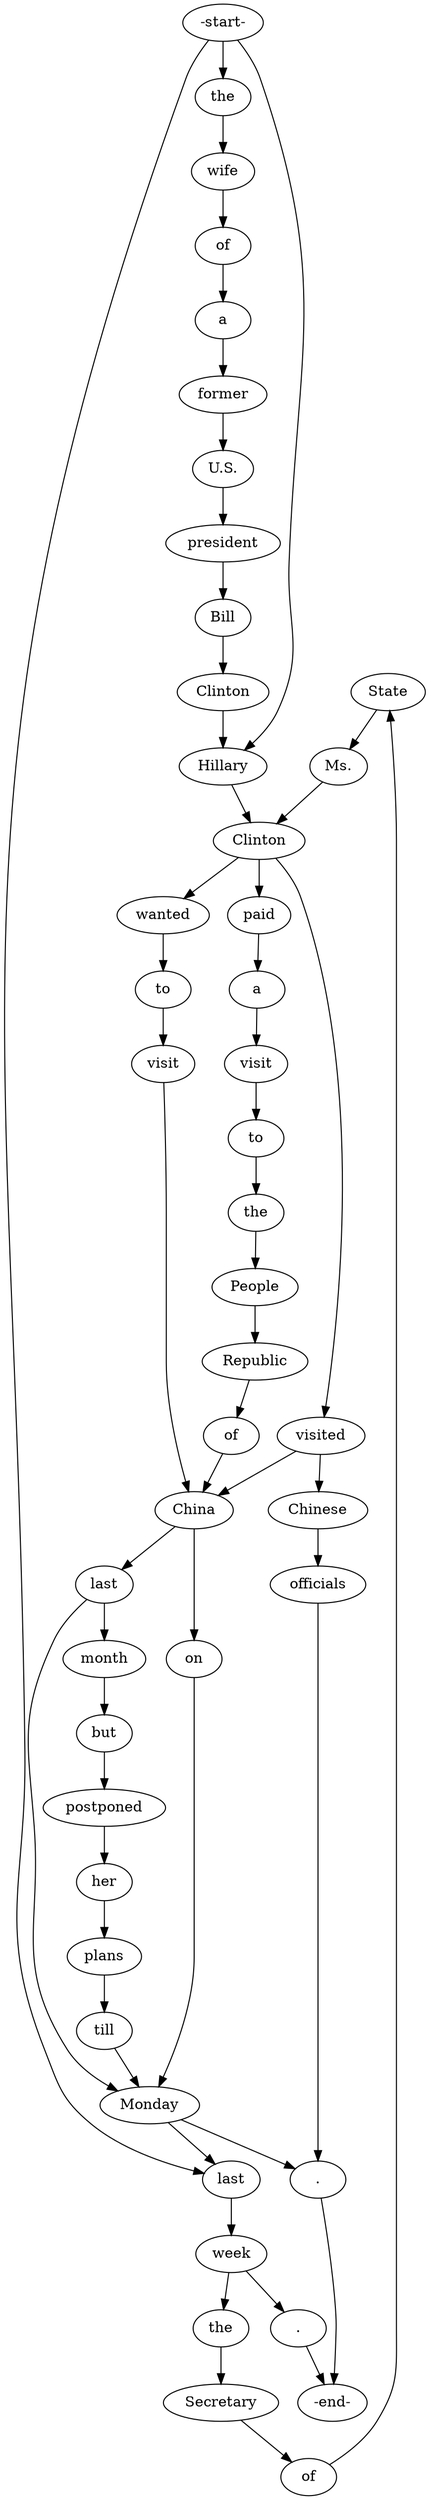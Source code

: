 strict digraph  {
	node [label="\N"];
	"('State/-/NNP', 0)"	 [info="[(3, 6)]",
		label=State];
	"('Ms./-/NNP', 0)"	 [info="[(3, 7)]",
		label="Ms."];
	"('State/-/NNP', 0)" -> "('Ms./-/NNP', 0)"	 [weight=2.0];
	"('a/-/DT', 0)"	 [info="[(0, 4)]",
		label=a];
	"('former/-/JJ', 0)"	 [info="[(0, 5)]",
		label=former];
	"('a/-/DT', 0)" -> "('former/-/JJ', 0)"	 [weight=2.0];
	"('U.S./-/NNP', 0)"	 [info="[(0, 6)]",
		label="U.S."];
	"('former/-/JJ', 0)" -> "('U.S./-/NNP', 0)"	 [weight=2.0];
	"('People/-/NNP', 0)"	 [info="[(2, 8)]",
		label=People];
	"('Republic/-/NNP', 0)"	 [info="[(2, 9)]",
		label=Republic];
	"('People/-/NNP', 0)" -> "('Republic/-/NNP', 0)"	 [weight=2.0];
	"('the/-/DT', 2)"	 [info="[(3, 3)]",
		label=the];
	"('Secretary/-/NNP', 0)"	 [info="[(3, 4)]",
		label=Secretary];
	"('the/-/DT', 2)" -> "('Secretary/-/NNP', 0)"	 [weight=2.0];
	"('of/-/IN', 1)"	 [info="[(2, 10)]",
		label=of];
	"('China/-/NNP', 0)"	 [info="[(0, 13), (1, 6), (2, 11)]",
		label=China];
	"('of/-/IN', 1)" -> "('China/-/NNP', 0)"	 [weight=1.33333333333];
	"('visit/-/VB', 0)"	 [info="[(1, 5)]",
		label=visit];
	"('visit/-/VB', 0)" -> "('China/-/NNP', 0)"	 [weight=1.33333333333];
	"('paid/-/VBD', 0)"	 [info="[(2, 3)]",
		label=paid];
	"('a/-/DT', 1)"	 [info="[(2, 4)]",
		label=a];
	"('paid/-/VBD', 0)" -> "('a/-/DT', 1)"	 [weight=2.0];
	"('last/-/JJ', 0)"	 [info="[(0, 14), (1, 7)]",
		label=last];
	"('Monday/-/NNP', 0)"	 [info="[(0, 15), (1, 14), (2, 13)]",
		label=Monday];
	"('last/-/JJ', 0)" -> "('Monday/-/NNP', 0)"	 [weight=0.729166666667];
	"('month/-/NN', 0)"	 [info="[(1, 8)]",
		label=month];
	"('last/-/JJ', 0)" -> "('month/-/NN', 0)"	 [weight=1.5];
	"('till/-/IN', 0)"	 [info="[(1, 13)]",
		label=till];
	"('till/-/IN', 0)" -> "('Monday/-/NNP', 0)"	 [weight=1.33333333333];
	"('but/-/CC', 0)"	 [info="[(1, 9)]",
		label=but];
	"('postponed/-/VBD', 0)"	 [info="[(1, 10)]",
		label=postponed];
	"('but/-/CC', 0)" -> "('postponed/-/VBD', 0)"	 [weight=2.0];
	"('last/-/JJ', 1)"	 [info="[(1, 15), (3, 1)]",
		label=last];
	"('Monday/-/NNP', 0)" -> "('last/-/JJ', 1)"	 [weight=0.833333333333];
	"('./-/PUNCT', 0)"	 [info="[(0, 16), (2, 14), (3, 12)]",
		label="."];
	"('Monday/-/NNP', 0)" -> "('./-/PUNCT', 0)"	 [weight=0.333333333333];
	"('Republic/-/NNP', 0)" -> "('of/-/IN', 1)"	 [weight=2.0];
	"('visit/-/NN', 0)"	 [info="[(2, 5)]",
		label=visit];
	"('a/-/DT', 1)" -> "('visit/-/NN', 0)"	 [weight=2.0];
	"('her/-/PRP$', 0)"	 [info="[(1, 11)]",
		label=her];
	"('postponed/-/VBD', 0)" -> "('her/-/PRP$', 0)"	 [weight=2.0];
	"('Clinton/-/NNP', 1)"	 [info="[(0, 11), (1, 2), (2, 2), (3, 8)]",
		label=Clinton];
	"('Clinton/-/NNP', 1)" -> "('paid/-/VBD', 0)"	 [weight=1.25];
	"('wanted/-/VBD', 0)"	 [info="[(1, 3)]",
		label=wanted];
	"('Clinton/-/NNP', 1)" -> "('wanted/-/VBD', 0)"	 [weight=1.25];
	"('visited/-/VBD', 0)"	 [info="[(0, 12), (3, 9)]",
		label=visited];
	"('Clinton/-/NNP', 1)" -> "('visited/-/VBD', 0)"	 [weight=0.375];
	"('of/-/IN', 2)"	 [info="[(3, 5)]",
		label=of];
	"('of/-/IN', 2)" -> "('State/-/NNP', 0)"	 [weight=2.0];
	"('month/-/NN', 0)" -> "('but/-/CC', 0)"	 [weight=2.0];
	"('week/-/NN', 0)"	 [info="[(1, 16), (3, 2)]",
		label=week];
	"('last/-/JJ', 1)" -> "('week/-/NN', 0)"	 [weight=0.5];
	"('officials/-/NNS', 0)"	 [info="[(3, 11)]",
		label=officials];
	"('officials/-/NNS', 0)" -> "('./-/PUNCT', 0)"	 [weight=1.33333333333];
	"('to/-/TO', 0)"	 [info="[(1, 4)]",
		label=to];
	"('to/-/TO', 0)" -> "('visit/-/VB', 0)"	 [weight=2.0];
	"('wife/-/NN', 0)"	 [info="[(0, 2)]",
		label=wife];
	"('of/-/IN', 0)"	 [info="[(0, 3)]",
		label=of];
	"('wife/-/NN', 0)" -> "('of/-/IN', 0)"	 [weight=2.0];
	"('-end-/-/-end-', 0)"	 [info="[(0, 17), (1, 18), (2, 15), (3, 13)]",
		label="-end-"];
	"('Clinton/-/NNP', 0)"	 [info="[(0, 9)]",
		label=Clinton];
	"('Hillary/-/NNP', 0)"	 [info="[(0, 10), (1, 1), (2, 1)]",
		label=Hillary];
	"('Clinton/-/NNP', 0)" -> "('Hillary/-/NNP', 0)"	 [weight=1.33333333333];
	"('Hillary/-/NNP', 0)" -> "('Clinton/-/NNP', 1)"	 [weight=0.194444444444];
	"('Secretary/-/NNP', 0)" -> "('of/-/IN', 2)"	 [weight=2.0];
	"('./-/PUNCT', 0)" -> "('-end-/-/-end-', 0)"	 [weight=0.194444444444];
	"('of/-/IN', 0)" -> "('a/-/DT', 0)"	 [weight=2.0];
	"('the/-/DT', 0)"	 [info="[(0, 1)]",
		label=the];
	"('the/-/DT', 0)" -> "('wife/-/NN', 0)"	 [weight=2.0];
	"('on/-/IN', 0)"	 [info="[(2, 12)]",
		label=on];
	"('on/-/IN', 0)" -> "('Monday/-/NNP', 0)"	 [weight=1.33333333333];
	"('Ms./-/NNP', 0)" -> "('Clinton/-/NNP', 1)"	 [weight=1.25];
	"('plans/-/NNS', 0)"	 [info="[(1, 12)]",
		label=plans];
	"('plans/-/NNS', 0)" -> "('till/-/IN', 0)"	 [weight=2.0];
	"('Chinese/-/JJ', 0)"	 [info="[(3, 10)]",
		label=Chinese];
	"('Chinese/-/JJ', 0)" -> "('officials/-/NNS', 0)"	 [weight=2.0];
	"('week/-/NN', 0)" -> "('the/-/DT', 2)"	 [weight=1.5];
	"('./-/PUNCT', 1)"	 [info="[(1, 17)]",
		label="."];
	"('week/-/NN', 0)" -> "('./-/PUNCT', 1)"	 [weight=1.5];
	"('president/-/NN', 0)"	 [info="[(0, 7)]",
		label=president];
	"('U.S./-/NNP', 0)" -> "('president/-/NN', 0)"	 [weight=2.0];
	"('China/-/NNP', 0)" -> "('last/-/JJ', 0)"	 [weight=0.416666666667];
	"('China/-/NNP', 0)" -> "('on/-/IN', 0)"	 [weight=1.33333333333];
	"('wanted/-/VBD', 0)" -> "('to/-/TO', 0)"	 [weight=2.0];
	"('./-/PUNCT', 1)" -> "('-end-/-/-end-', 0)"	 [weight=1.25];
	"('Bill/-/NNP', 0)"	 [info="[(0, 8)]",
		label=Bill];
	"('president/-/NN', 0)" -> "('Bill/-/NNP', 0)"	 [weight=2.0];
	"('-start-/-/-start-', 0)"	 [info="[(0, 0), (1, 0), (2, 0), (3, 0)]",
		label="-start-"];
	"('-start-/-/-start-', 0)" -> "('last/-/JJ', 1)"	 [weight=0.703125];
	"('-start-/-/-start-', 0)" -> "('Hillary/-/NNP', 0)"	 [weight=0.277777777778];
	"('-start-/-/-start-', 0)" -> "('the/-/DT', 0)"	 [weight=1.25];
	"('the/-/DT', 1)"	 [info="[(2, 7)]",
		label=the];
	"('the/-/DT', 1)" -> "('People/-/NNP', 0)"	 [weight=2.0];
	"('Bill/-/NNP', 0)" -> "('Clinton/-/NNP', 0)"	 [weight=2.0];
	"('to/-/TO', 1)"	 [info="[(2, 6)]",
		label=to];
	"('to/-/TO', 1)" -> "('the/-/DT', 1)"	 [weight=2.0];
	"('visit/-/NN', 0)" -> "('to/-/TO', 1)"	 [weight=2.0];
	"('visited/-/VBD', 0)" -> "('Chinese/-/JJ', 0)"	 [weight=1.5];
	"('visited/-/VBD', 0)" -> "('China/-/NNP', 0)"	 [weight=0.833333333333];
	"('her/-/PRP$', 0)" -> "('plans/-/NNS', 0)"	 [weight=2.0];
}
